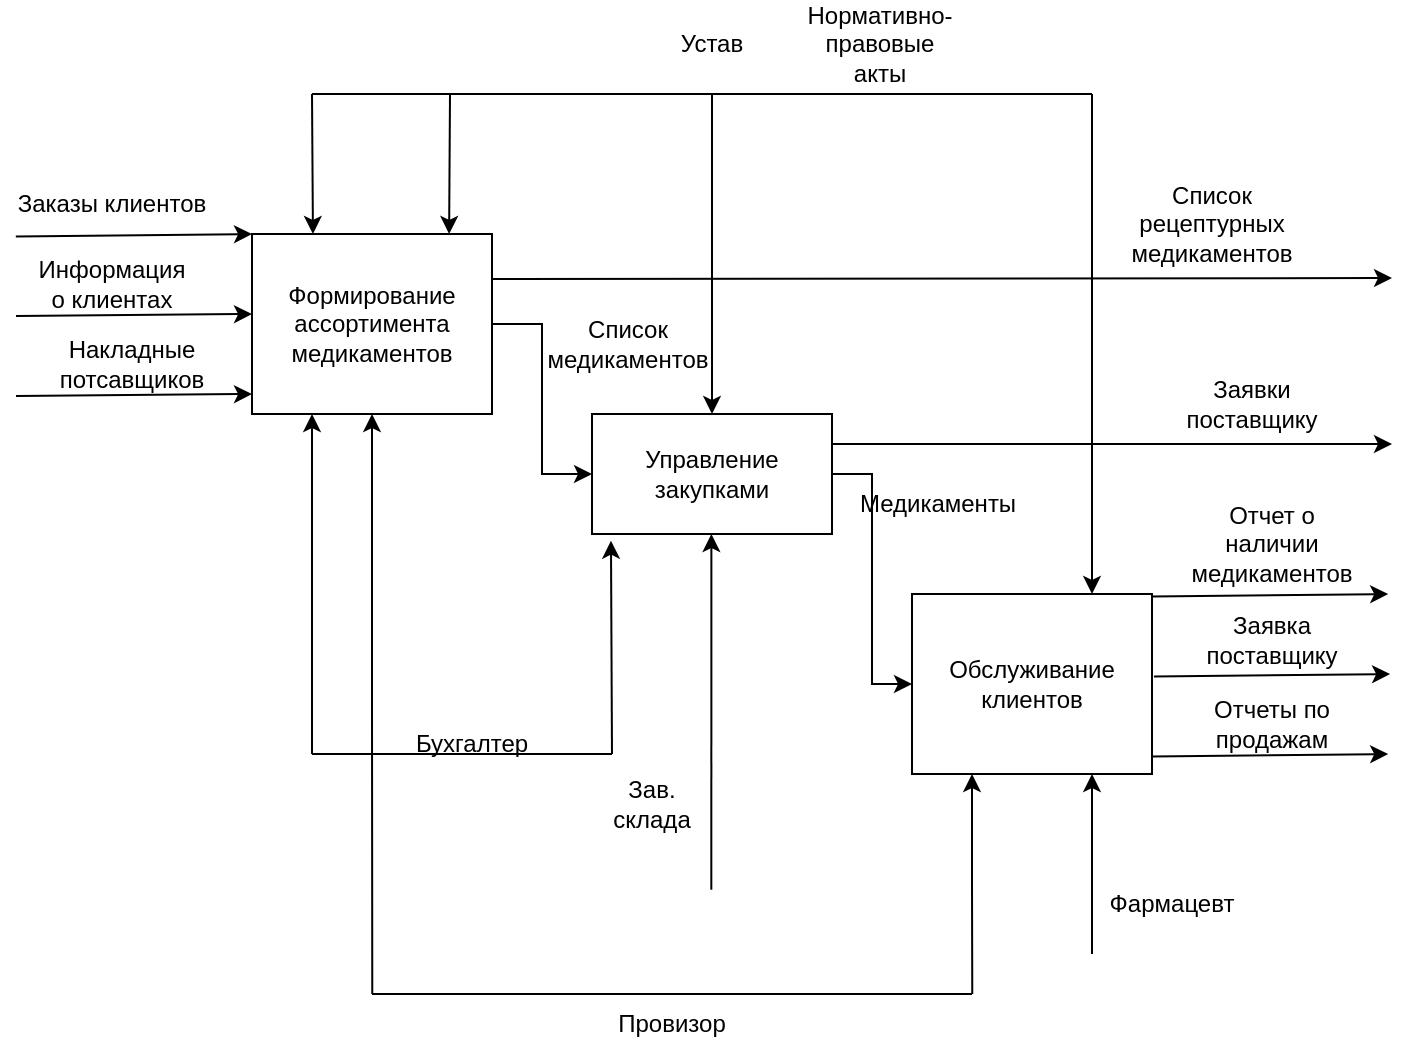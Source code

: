 <mxfile version="24.7.16">
  <diagram name="Страница — 1" id="lPP0jB04un6a4v-Lqit0">
    <mxGraphModel dx="2224" dy="788" grid="1" gridSize="10" guides="1" tooltips="1" connect="1" arrows="1" fold="1" page="1" pageScale="1" pageWidth="827" pageHeight="1169" math="0" shadow="0">
      <root>
        <mxCell id="0" />
        <mxCell id="1" parent="0" />
        <mxCell id="3XBt7DRln-UY9J0Ti_wr-3" value="Нормативно-правовые акты" style="text;html=1;align=center;verticalAlign=middle;whiteSpace=wrap;rounded=0;" parent="1" vertex="1">
          <mxGeometry x="384" y="430" width="60" height="30" as="geometry" />
        </mxCell>
        <mxCell id="3XBt7DRln-UY9J0Ti_wr-5" value="" style="endArrow=classic;html=1;rounded=0;entryX=0.739;entryY=-0.008;entryDx=0;entryDy=0;entryPerimeter=0;" parent="1" edge="1">
          <mxGeometry width="50" height="50" relative="1" as="geometry">
            <mxPoint x="130" y="470" as="sourcePoint" />
            <mxPoint x="130.48" y="540.0" as="targetPoint" />
          </mxGeometry>
        </mxCell>
        <mxCell id="3XBt7DRln-UY9J0Ti_wr-6" value="Устав" style="text;html=1;align=center;verticalAlign=middle;whiteSpace=wrap;rounded=0;" parent="1" vertex="1">
          <mxGeometry x="300" y="430" width="60" height="30" as="geometry" />
        </mxCell>
        <mxCell id="3XBt7DRln-UY9J0Ti_wr-7" value="" style="endArrow=classic;html=1;rounded=0;entryX=-0.006;entryY=0.11;entryDx=0;entryDy=0;entryPerimeter=0;" parent="1" edge="1">
          <mxGeometry width="50" height="50" relative="1" as="geometry">
            <mxPoint x="-18.08" y="541.3" as="sourcePoint" />
            <mxPoint x="100.0" y="540" as="targetPoint" />
          </mxGeometry>
        </mxCell>
        <mxCell id="3XBt7DRln-UY9J0Ti_wr-9" value="&lt;span style=&quot;text-wrap: nowrap; background-color: rgb(255, 255, 255);&quot;&gt;&lt;font style=&quot;font-size: 12px;&quot;&gt;Заказы клиентов&lt;/font&gt;&lt;/span&gt;" style="text;html=1;align=center;verticalAlign=middle;whiteSpace=wrap;rounded=0;" parent="1" vertex="1">
          <mxGeometry y="510" width="60" height="30" as="geometry" />
        </mxCell>
        <mxCell id="3XBt7DRln-UY9J0Ti_wr-12" value="" style="endArrow=classic;html=1;rounded=0;entryX=-0.006;entryY=0.11;entryDx=0;entryDy=0;entryPerimeter=0;" parent="1" edge="1">
          <mxGeometry width="50" height="50" relative="1" as="geometry">
            <mxPoint x="-18" y="581" as="sourcePoint" />
            <mxPoint x="100.0" y="580" as="targetPoint" />
          </mxGeometry>
        </mxCell>
        <mxCell id="3XBt7DRln-UY9J0Ti_wr-13" value="Информация о клиентах" style="text;html=1;align=center;verticalAlign=middle;whiteSpace=wrap;rounded=0;" parent="1" vertex="1">
          <mxGeometry y="550" width="60" height="30" as="geometry" />
        </mxCell>
        <mxCell id="3XBt7DRln-UY9J0Ti_wr-14" value="" style="endArrow=classic;html=1;rounded=0;entryX=-0.006;entryY=0.11;entryDx=0;entryDy=0;entryPerimeter=0;" parent="1" edge="1">
          <mxGeometry width="50" height="50" relative="1" as="geometry">
            <mxPoint x="-18" y="621" as="sourcePoint" />
            <mxPoint x="100.0" y="620" as="targetPoint" />
          </mxGeometry>
        </mxCell>
        <mxCell id="3XBt7DRln-UY9J0Ti_wr-18" value="Накладные потсавщиков" style="text;html=1;align=center;verticalAlign=middle;whiteSpace=wrap;rounded=0;" parent="1" vertex="1">
          <mxGeometry x="10" y="590" width="60" height="30" as="geometry" />
        </mxCell>
        <mxCell id="3XBt7DRln-UY9J0Ti_wr-19" value="" style="endArrow=classic;html=1;rounded=0;" parent="1" edge="1">
          <mxGeometry width="50" height="50" relative="1" as="geometry">
            <mxPoint x="520" y="900" as="sourcePoint" />
            <mxPoint x="520" y="810" as="targetPoint" />
          </mxGeometry>
        </mxCell>
        <mxCell id="3XBt7DRln-UY9J0Ti_wr-20" value="Фармацевт" style="text;html=1;align=center;verticalAlign=middle;whiteSpace=wrap;rounded=0;" parent="1" vertex="1">
          <mxGeometry x="530" y="860" width="60" height="30" as="geometry" />
        </mxCell>
        <mxCell id="3XBt7DRln-UY9J0Ti_wr-22" value="Провизор" style="text;html=1;align=center;verticalAlign=middle;whiteSpace=wrap;rounded=0;" parent="1" vertex="1">
          <mxGeometry x="280" y="920" width="60" height="30" as="geometry" />
        </mxCell>
        <mxCell id="3XBt7DRln-UY9J0Ti_wr-23" value="" style="endArrow=classic;html=1;rounded=0;entryX=0.125;entryY=1.022;entryDx=0;entryDy=0;entryPerimeter=0;exitX=0.916;exitY=0.975;exitDx=0;exitDy=0;exitPerimeter=0;" parent="1" edge="1">
          <mxGeometry width="50" height="50" relative="1" as="geometry">
            <mxPoint x="329.66" y="867.93" as="sourcePoint" />
            <mxPoint x="329.7" y="690.0" as="targetPoint" />
          </mxGeometry>
        </mxCell>
        <mxCell id="3XBt7DRln-UY9J0Ti_wr-24" value="Зав. склада" style="text;html=1;align=center;verticalAlign=middle;whiteSpace=wrap;rounded=0;" parent="1" vertex="1">
          <mxGeometry x="270" y="810" width="60" height="30" as="geometry" />
        </mxCell>
        <mxCell id="3XBt7DRln-UY9J0Ti_wr-29" value="" style="endArrow=classic;html=1;rounded=0;entryX=-0.006;entryY=0.11;entryDx=0;entryDy=0;entryPerimeter=0;" parent="1" edge="1">
          <mxGeometry width="50" height="50" relative="1" as="geometry">
            <mxPoint x="550" y="721.3" as="sourcePoint" />
            <mxPoint x="668.08" y="720" as="targetPoint" />
          </mxGeometry>
        </mxCell>
        <mxCell id="3XBt7DRln-UY9J0Ti_wr-30" value="Отчет о наличии медикаментов" style="text;html=1;align=center;verticalAlign=middle;whiteSpace=wrap;rounded=0;" parent="1" vertex="1">
          <mxGeometry x="580" y="680" width="60" height="30" as="geometry" />
        </mxCell>
        <mxCell id="3XBt7DRln-UY9J0Ti_wr-31" value="" style="endArrow=classic;html=1;rounded=0;entryX=-0.006;entryY=0.11;entryDx=0;entryDy=0;entryPerimeter=0;" parent="1" edge="1">
          <mxGeometry width="50" height="50" relative="1" as="geometry">
            <mxPoint x="550.96" y="761.3" as="sourcePoint" />
            <mxPoint x="669.04" y="760" as="targetPoint" />
          </mxGeometry>
        </mxCell>
        <mxCell id="3XBt7DRln-UY9J0Ti_wr-32" value="Заявка поставщику" style="text;html=1;align=center;verticalAlign=middle;whiteSpace=wrap;rounded=0;" parent="1" vertex="1">
          <mxGeometry x="580" y="725" width="60" height="35" as="geometry" />
        </mxCell>
        <mxCell id="3XBt7DRln-UY9J0Ti_wr-33" value="" style="endArrow=classic;html=1;rounded=0;entryX=-0.006;entryY=0.11;entryDx=0;entryDy=0;entryPerimeter=0;" parent="1" edge="1">
          <mxGeometry width="50" height="50" relative="1" as="geometry">
            <mxPoint x="550" y="801.3" as="sourcePoint" />
            <mxPoint x="668.08" y="800" as="targetPoint" />
          </mxGeometry>
        </mxCell>
        <mxCell id="3XBt7DRln-UY9J0Ti_wr-34" value="Отчеты по продажам" style="text;html=1;align=center;verticalAlign=middle;whiteSpace=wrap;rounded=0;" parent="1" vertex="1">
          <mxGeometry x="580" y="770" width="60" height="30" as="geometry" />
        </mxCell>
        <mxCell id="iFa9vrcAE35Fjks_JMBB-5" style="edgeStyle=orthogonalEdgeStyle;rounded=0;orthogonalLoop=1;jettySize=auto;html=1;exitX=1;exitY=0.5;exitDx=0;exitDy=0;entryX=0;entryY=0.5;entryDx=0;entryDy=0;" edge="1" parent="1" source="iFa9vrcAE35Fjks_JMBB-1" target="iFa9vrcAE35Fjks_JMBB-3">
          <mxGeometry relative="1" as="geometry" />
        </mxCell>
        <mxCell id="iFa9vrcAE35Fjks_JMBB-21" style="edgeStyle=orthogonalEdgeStyle;rounded=0;orthogonalLoop=1;jettySize=auto;html=1;exitX=0.5;exitY=1;exitDx=0;exitDy=0;startArrow=classic;startFill=1;endArrow=none;endFill=0;" edge="1" parent="1" source="iFa9vrcAE35Fjks_JMBB-1">
          <mxGeometry relative="1" as="geometry">
            <mxPoint x="160.138" y="920" as="targetPoint" />
          </mxGeometry>
        </mxCell>
        <mxCell id="iFa9vrcAE35Fjks_JMBB-24" style="edgeStyle=orthogonalEdgeStyle;rounded=0;orthogonalLoop=1;jettySize=auto;html=1;exitX=1;exitY=0.25;exitDx=0;exitDy=0;" edge="1" parent="1" source="iFa9vrcAE35Fjks_JMBB-1">
          <mxGeometry relative="1" as="geometry">
            <mxPoint x="670" y="562" as="targetPoint" />
          </mxGeometry>
        </mxCell>
        <mxCell id="iFa9vrcAE35Fjks_JMBB-1" value="Формирование ассортимента медикаментов" style="rounded=0;whiteSpace=wrap;html=1;" vertex="1" parent="1">
          <mxGeometry x="100" y="540" width="120" height="90" as="geometry" />
        </mxCell>
        <mxCell id="iFa9vrcAE35Fjks_JMBB-2" value="" style="endArrow=classic;html=1;rounded=0;entryX=0.739;entryY=-0.008;entryDx=0;entryDy=0;entryPerimeter=0;" edge="1" parent="1">
          <mxGeometry width="50" height="50" relative="1" as="geometry">
            <mxPoint x="199" y="470" as="sourcePoint" />
            <mxPoint x="198.56" y="540.0" as="targetPoint" />
          </mxGeometry>
        </mxCell>
        <mxCell id="iFa9vrcAE35Fjks_JMBB-11" style="edgeStyle=orthogonalEdgeStyle;rounded=0;orthogonalLoop=1;jettySize=auto;html=1;exitX=1;exitY=0.5;exitDx=0;exitDy=0;entryX=0;entryY=0.5;entryDx=0;entryDy=0;" edge="1" parent="1" source="iFa9vrcAE35Fjks_JMBB-3" target="iFa9vrcAE35Fjks_JMBB-4">
          <mxGeometry relative="1" as="geometry" />
        </mxCell>
        <mxCell id="iFa9vrcAE35Fjks_JMBB-27" style="edgeStyle=orthogonalEdgeStyle;rounded=0;orthogonalLoop=1;jettySize=auto;html=1;exitX=1;exitY=0.25;exitDx=0;exitDy=0;" edge="1" parent="1" source="iFa9vrcAE35Fjks_JMBB-3">
          <mxGeometry relative="1" as="geometry">
            <mxPoint x="670" y="645" as="targetPoint" />
          </mxGeometry>
        </mxCell>
        <mxCell id="iFa9vrcAE35Fjks_JMBB-3" value="Управление закупками" style="rounded=0;whiteSpace=wrap;html=1;" vertex="1" parent="1">
          <mxGeometry x="270" y="630" width="120" height="60" as="geometry" />
        </mxCell>
        <mxCell id="iFa9vrcAE35Fjks_JMBB-17" style="edgeStyle=orthogonalEdgeStyle;rounded=0;orthogonalLoop=1;jettySize=auto;html=1;exitX=0.75;exitY=0;exitDx=0;exitDy=0;endArrow=none;endFill=0;startArrow=classic;startFill=1;" edge="1" parent="1" source="iFa9vrcAE35Fjks_JMBB-4">
          <mxGeometry relative="1" as="geometry">
            <mxPoint x="520" y="470" as="targetPoint" />
          </mxGeometry>
        </mxCell>
        <mxCell id="iFa9vrcAE35Fjks_JMBB-19" style="edgeStyle=orthogonalEdgeStyle;rounded=0;orthogonalLoop=1;jettySize=auto;html=1;exitX=0.25;exitY=1;exitDx=0;exitDy=0;strokeColor=none;startArrow=classic;startFill=1;endArrow=none;endFill=0;" edge="1" parent="1" source="iFa9vrcAE35Fjks_JMBB-4">
          <mxGeometry relative="1" as="geometry">
            <mxPoint x="460.138" y="920" as="targetPoint" />
          </mxGeometry>
        </mxCell>
        <mxCell id="iFa9vrcAE35Fjks_JMBB-20" style="edgeStyle=orthogonalEdgeStyle;rounded=0;orthogonalLoop=1;jettySize=auto;html=1;exitX=0.25;exitY=1;exitDx=0;exitDy=0;startArrow=classic;startFill=1;endArrow=none;endFill=0;" edge="1" parent="1" source="iFa9vrcAE35Fjks_JMBB-4">
          <mxGeometry relative="1" as="geometry">
            <mxPoint x="460.138" y="920" as="targetPoint" />
          </mxGeometry>
        </mxCell>
        <mxCell id="iFa9vrcAE35Fjks_JMBB-4" value="Обслуживание клиентов" style="rounded=0;whiteSpace=wrap;html=1;" vertex="1" parent="1">
          <mxGeometry x="430" y="720" width="120" height="90" as="geometry" />
        </mxCell>
        <mxCell id="iFa9vrcAE35Fjks_JMBB-7" value="Список медикаментов" style="text;html=1;align=center;verticalAlign=middle;whiteSpace=wrap;rounded=0;" vertex="1" parent="1">
          <mxGeometry x="258.08" y="580" width="60" height="30" as="geometry" />
        </mxCell>
        <mxCell id="iFa9vrcAE35Fjks_JMBB-8" value="" style="endArrow=none;html=1;rounded=0;" edge="1" parent="1">
          <mxGeometry width="50" height="50" relative="1" as="geometry">
            <mxPoint x="130" y="470" as="sourcePoint" />
            <mxPoint x="520" y="470" as="targetPoint" />
          </mxGeometry>
        </mxCell>
        <mxCell id="iFa9vrcAE35Fjks_JMBB-9" value="" style="endArrow=classic;html=1;rounded=0;entryX=0.5;entryY=0;entryDx=0;entryDy=0;" edge="1" parent="1" target="iFa9vrcAE35Fjks_JMBB-3">
          <mxGeometry width="50" height="50" relative="1" as="geometry">
            <mxPoint x="330" y="470" as="sourcePoint" />
            <mxPoint x="230" y="430" as="targetPoint" />
          </mxGeometry>
        </mxCell>
        <mxCell id="iFa9vrcAE35Fjks_JMBB-12" value="Медикаменты" style="text;html=1;align=center;verticalAlign=middle;whiteSpace=wrap;rounded=0;" vertex="1" parent="1">
          <mxGeometry x="413" y="660" width="60" height="30" as="geometry" />
        </mxCell>
        <mxCell id="iFa9vrcAE35Fjks_JMBB-22" value="" style="endArrow=none;html=1;rounded=0;" edge="1" parent="1">
          <mxGeometry width="50" height="50" relative="1" as="geometry">
            <mxPoint x="160" y="920" as="sourcePoint" />
            <mxPoint x="460" y="920" as="targetPoint" />
          </mxGeometry>
        </mxCell>
        <mxCell id="iFa9vrcAE35Fjks_JMBB-26" value="Список рецептурных медикаментов" style="text;html=1;align=center;verticalAlign=middle;whiteSpace=wrap;rounded=0;" vertex="1" parent="1">
          <mxGeometry x="550" y="520" width="60" height="30" as="geometry" />
        </mxCell>
        <mxCell id="iFa9vrcAE35Fjks_JMBB-30" value="Заявки поставщику" style="text;html=1;align=center;verticalAlign=middle;whiteSpace=wrap;rounded=0;" vertex="1" parent="1">
          <mxGeometry x="570" y="610" width="60" height="30" as="geometry" />
        </mxCell>
        <mxCell id="iFa9vrcAE35Fjks_JMBB-31" value="" style="endArrow=classic;html=1;rounded=0;entryX=0.25;entryY=1;entryDx=0;entryDy=0;" edge="1" parent="1" target="iFa9vrcAE35Fjks_JMBB-1">
          <mxGeometry width="50" height="50" relative="1" as="geometry">
            <mxPoint x="130" y="800" as="sourcePoint" />
            <mxPoint x="660" y="910" as="targetPoint" />
          </mxGeometry>
        </mxCell>
        <mxCell id="iFa9vrcAE35Fjks_JMBB-32" value="" style="endArrow=classic;html=1;rounded=0;entryX=0.079;entryY=1.056;entryDx=0;entryDy=0;entryPerimeter=0;" edge="1" parent="1" target="iFa9vrcAE35Fjks_JMBB-3">
          <mxGeometry width="50" height="50" relative="1" as="geometry">
            <mxPoint x="280" y="800" as="sourcePoint" />
            <mxPoint x="660" y="910" as="targetPoint" />
          </mxGeometry>
        </mxCell>
        <mxCell id="iFa9vrcAE35Fjks_JMBB-33" value="" style="endArrow=none;html=1;rounded=0;" edge="1" parent="1">
          <mxGeometry width="50" height="50" relative="1" as="geometry">
            <mxPoint x="130" y="800" as="sourcePoint" />
            <mxPoint x="280" y="800" as="targetPoint" />
          </mxGeometry>
        </mxCell>
        <mxCell id="iFa9vrcAE35Fjks_JMBB-34" value="Бухгалтер" style="text;html=1;align=center;verticalAlign=middle;whiteSpace=wrap;rounded=0;" vertex="1" parent="1">
          <mxGeometry x="180" y="780" width="60" height="30" as="geometry" />
        </mxCell>
      </root>
    </mxGraphModel>
  </diagram>
</mxfile>
